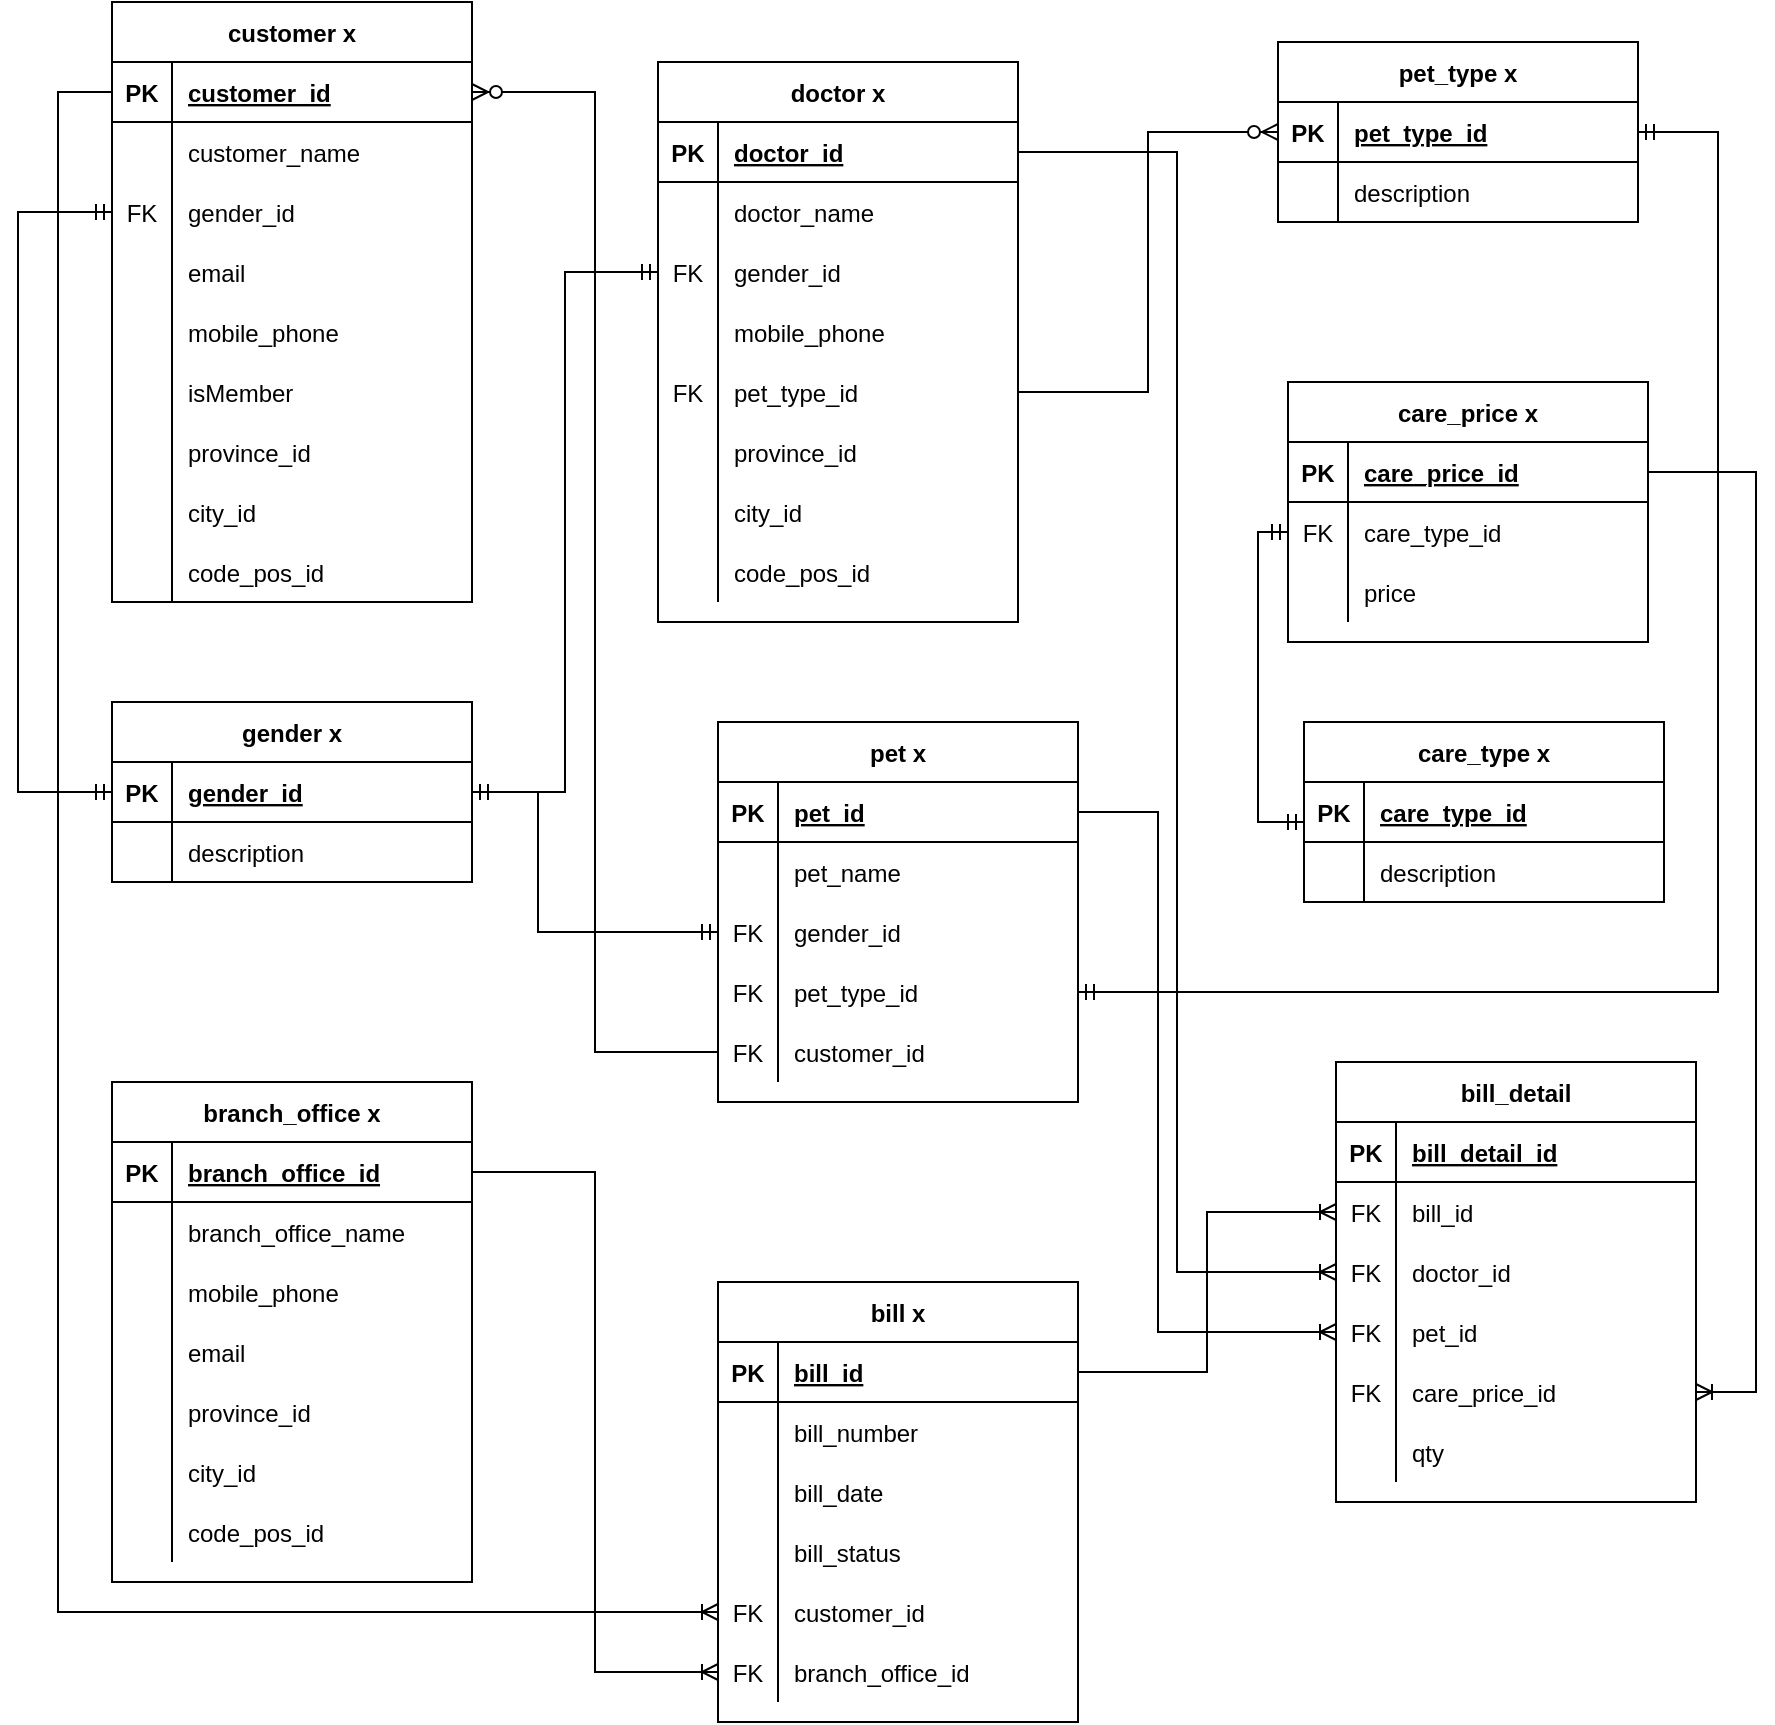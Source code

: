 <mxfile version="20.3.0" type="device"><diagram id="OQW_e8LLGBEN1rVmazkn" name="Page-1"><mxGraphModel dx="1240" dy="807" grid="1" gridSize="10" guides="1" tooltips="1" connect="1" arrows="1" fold="1" page="1" pageScale="1" pageWidth="850" pageHeight="1100" math="0" shadow="0"><root><mxCell id="0"/><mxCell id="1" parent="0"/><mxCell id="3LiFeV-RpapRuxWK8xJ0-1" value="customer x" style="shape=table;startSize=30;container=1;collapsible=1;childLayout=tableLayout;fixedRows=1;rowLines=0;fontStyle=1;align=center;resizeLast=1;" parent="1" vertex="1"><mxGeometry x="807" y="20" width="180" height="300" as="geometry"/></mxCell><mxCell id="3LiFeV-RpapRuxWK8xJ0-2" value="" style="shape=tableRow;horizontal=0;startSize=0;swimlaneHead=0;swimlaneBody=0;fillColor=none;collapsible=0;dropTarget=0;points=[[0,0.5],[1,0.5]];portConstraint=eastwest;top=0;left=0;right=0;bottom=1;" parent="3LiFeV-RpapRuxWK8xJ0-1" vertex="1"><mxGeometry y="30" width="180" height="30" as="geometry"/></mxCell><mxCell id="3LiFeV-RpapRuxWK8xJ0-3" value="PK" style="shape=partialRectangle;connectable=0;fillColor=none;top=0;left=0;bottom=0;right=0;fontStyle=1;overflow=hidden;" parent="3LiFeV-RpapRuxWK8xJ0-2" vertex="1"><mxGeometry width="30" height="30" as="geometry"><mxRectangle width="30" height="30" as="alternateBounds"/></mxGeometry></mxCell><mxCell id="3LiFeV-RpapRuxWK8xJ0-4" value="customer_id" style="shape=partialRectangle;connectable=0;fillColor=none;top=0;left=0;bottom=0;right=0;align=left;spacingLeft=6;fontStyle=5;overflow=hidden;" parent="3LiFeV-RpapRuxWK8xJ0-2" vertex="1"><mxGeometry x="30" width="150" height="30" as="geometry"><mxRectangle width="150" height="30" as="alternateBounds"/></mxGeometry></mxCell><mxCell id="3LiFeV-RpapRuxWK8xJ0-5" value="" style="shape=tableRow;horizontal=0;startSize=0;swimlaneHead=0;swimlaneBody=0;fillColor=none;collapsible=0;dropTarget=0;points=[[0,0.5],[1,0.5]];portConstraint=eastwest;top=0;left=0;right=0;bottom=0;" parent="3LiFeV-RpapRuxWK8xJ0-1" vertex="1"><mxGeometry y="60" width="180" height="30" as="geometry"/></mxCell><mxCell id="3LiFeV-RpapRuxWK8xJ0-6" value="" style="shape=partialRectangle;connectable=0;fillColor=none;top=0;left=0;bottom=0;right=0;editable=1;overflow=hidden;" parent="3LiFeV-RpapRuxWK8xJ0-5" vertex="1"><mxGeometry width="30" height="30" as="geometry"><mxRectangle width="30" height="30" as="alternateBounds"/></mxGeometry></mxCell><mxCell id="3LiFeV-RpapRuxWK8xJ0-7" value="customer_name" style="shape=partialRectangle;connectable=0;fillColor=none;top=0;left=0;bottom=0;right=0;align=left;spacingLeft=6;overflow=hidden;" parent="3LiFeV-RpapRuxWK8xJ0-5" vertex="1"><mxGeometry x="30" width="150" height="30" as="geometry"><mxRectangle width="150" height="30" as="alternateBounds"/></mxGeometry></mxCell><mxCell id="3LiFeV-RpapRuxWK8xJ0-8" value="" style="shape=tableRow;horizontal=0;startSize=0;swimlaneHead=0;swimlaneBody=0;fillColor=none;collapsible=0;dropTarget=0;points=[[0,0.5],[1,0.5]];portConstraint=eastwest;top=0;left=0;right=0;bottom=0;" parent="3LiFeV-RpapRuxWK8xJ0-1" vertex="1"><mxGeometry y="90" width="180" height="30" as="geometry"/></mxCell><mxCell id="3LiFeV-RpapRuxWK8xJ0-9" value="FK" style="shape=partialRectangle;connectable=0;fillColor=none;top=0;left=0;bottom=0;right=0;editable=1;overflow=hidden;" parent="3LiFeV-RpapRuxWK8xJ0-8" vertex="1"><mxGeometry width="30" height="30" as="geometry"><mxRectangle width="30" height="30" as="alternateBounds"/></mxGeometry></mxCell><mxCell id="3LiFeV-RpapRuxWK8xJ0-10" value="gender_id" style="shape=partialRectangle;connectable=0;fillColor=none;top=0;left=0;bottom=0;right=0;align=left;spacingLeft=6;overflow=hidden;" parent="3LiFeV-RpapRuxWK8xJ0-8" vertex="1"><mxGeometry x="30" width="150" height="30" as="geometry"><mxRectangle width="150" height="30" as="alternateBounds"/></mxGeometry></mxCell><mxCell id="3LiFeV-RpapRuxWK8xJ0-11" value="" style="shape=tableRow;horizontal=0;startSize=0;swimlaneHead=0;swimlaneBody=0;fillColor=none;collapsible=0;dropTarget=0;points=[[0,0.5],[1,0.5]];portConstraint=eastwest;top=0;left=0;right=0;bottom=0;" parent="3LiFeV-RpapRuxWK8xJ0-1" vertex="1"><mxGeometry y="120" width="180" height="30" as="geometry"/></mxCell><mxCell id="3LiFeV-RpapRuxWK8xJ0-12" value="" style="shape=partialRectangle;connectable=0;fillColor=none;top=0;left=0;bottom=0;right=0;editable=1;overflow=hidden;" parent="3LiFeV-RpapRuxWK8xJ0-11" vertex="1"><mxGeometry width="30" height="30" as="geometry"><mxRectangle width="30" height="30" as="alternateBounds"/></mxGeometry></mxCell><mxCell id="3LiFeV-RpapRuxWK8xJ0-13" value="email" style="shape=partialRectangle;connectable=0;fillColor=none;top=0;left=0;bottom=0;right=0;align=left;spacingLeft=6;overflow=hidden;" parent="3LiFeV-RpapRuxWK8xJ0-11" vertex="1"><mxGeometry x="30" width="150" height="30" as="geometry"><mxRectangle width="150" height="30" as="alternateBounds"/></mxGeometry></mxCell><mxCell id="3LiFeV-RpapRuxWK8xJ0-16" value="" style="shape=tableRow;horizontal=0;startSize=0;swimlaneHead=0;swimlaneBody=0;fillColor=none;collapsible=0;dropTarget=0;points=[[0,0.5],[1,0.5]];portConstraint=eastwest;top=0;left=0;right=0;bottom=0;" parent="3LiFeV-RpapRuxWK8xJ0-1" vertex="1"><mxGeometry y="150" width="180" height="30" as="geometry"/></mxCell><mxCell id="3LiFeV-RpapRuxWK8xJ0-17" value="" style="shape=partialRectangle;connectable=0;fillColor=none;top=0;left=0;bottom=0;right=0;editable=1;overflow=hidden;" parent="3LiFeV-RpapRuxWK8xJ0-16" vertex="1"><mxGeometry width="30" height="30" as="geometry"><mxRectangle width="30" height="30" as="alternateBounds"/></mxGeometry></mxCell><mxCell id="3LiFeV-RpapRuxWK8xJ0-18" value="mobile_phone" style="shape=partialRectangle;connectable=0;fillColor=none;top=0;left=0;bottom=0;right=0;align=left;spacingLeft=6;overflow=hidden;" parent="3LiFeV-RpapRuxWK8xJ0-16" vertex="1"><mxGeometry x="30" width="150" height="30" as="geometry"><mxRectangle width="150" height="30" as="alternateBounds"/></mxGeometry></mxCell><mxCell id="3LiFeV-RpapRuxWK8xJ0-19" value="" style="shape=tableRow;horizontal=0;startSize=0;swimlaneHead=0;swimlaneBody=0;fillColor=none;collapsible=0;dropTarget=0;points=[[0,0.5],[1,0.5]];portConstraint=eastwest;top=0;left=0;right=0;bottom=0;" parent="3LiFeV-RpapRuxWK8xJ0-1" vertex="1"><mxGeometry y="180" width="180" height="30" as="geometry"/></mxCell><mxCell id="3LiFeV-RpapRuxWK8xJ0-20" value="" style="shape=partialRectangle;connectable=0;fillColor=none;top=0;left=0;bottom=0;right=0;editable=1;overflow=hidden;" parent="3LiFeV-RpapRuxWK8xJ0-19" vertex="1"><mxGeometry width="30" height="30" as="geometry"><mxRectangle width="30" height="30" as="alternateBounds"/></mxGeometry></mxCell><mxCell id="3LiFeV-RpapRuxWK8xJ0-21" value="isMember" style="shape=partialRectangle;connectable=0;fillColor=none;top=0;left=0;bottom=0;right=0;align=left;spacingLeft=6;overflow=hidden;" parent="3LiFeV-RpapRuxWK8xJ0-19" vertex="1"><mxGeometry x="30" width="150" height="30" as="geometry"><mxRectangle width="150" height="30" as="alternateBounds"/></mxGeometry></mxCell><mxCell id="3LiFeV-RpapRuxWK8xJ0-22" value="" style="shape=tableRow;horizontal=0;startSize=0;swimlaneHead=0;swimlaneBody=0;fillColor=none;collapsible=0;dropTarget=0;points=[[0,0.5],[1,0.5]];portConstraint=eastwest;top=0;left=0;right=0;bottom=0;" parent="3LiFeV-RpapRuxWK8xJ0-1" vertex="1"><mxGeometry y="210" width="180" height="30" as="geometry"/></mxCell><mxCell id="3LiFeV-RpapRuxWK8xJ0-23" value="" style="shape=partialRectangle;connectable=0;fillColor=none;top=0;left=0;bottom=0;right=0;editable=1;overflow=hidden;" parent="3LiFeV-RpapRuxWK8xJ0-22" vertex="1"><mxGeometry width="30" height="30" as="geometry"><mxRectangle width="30" height="30" as="alternateBounds"/></mxGeometry></mxCell><mxCell id="3LiFeV-RpapRuxWK8xJ0-24" value="province_id" style="shape=partialRectangle;connectable=0;fillColor=none;top=0;left=0;bottom=0;right=0;align=left;spacingLeft=6;overflow=hidden;" parent="3LiFeV-RpapRuxWK8xJ0-22" vertex="1"><mxGeometry x="30" width="150" height="30" as="geometry"><mxRectangle width="150" height="30" as="alternateBounds"/></mxGeometry></mxCell><mxCell id="3LiFeV-RpapRuxWK8xJ0-25" value="" style="shape=tableRow;horizontal=0;startSize=0;swimlaneHead=0;swimlaneBody=0;fillColor=none;collapsible=0;dropTarget=0;points=[[0,0.5],[1,0.5]];portConstraint=eastwest;top=0;left=0;right=0;bottom=0;" parent="3LiFeV-RpapRuxWK8xJ0-1" vertex="1"><mxGeometry y="240" width="180" height="30" as="geometry"/></mxCell><mxCell id="3LiFeV-RpapRuxWK8xJ0-26" value="" style="shape=partialRectangle;connectable=0;fillColor=none;top=0;left=0;bottom=0;right=0;editable=1;overflow=hidden;" parent="3LiFeV-RpapRuxWK8xJ0-25" vertex="1"><mxGeometry width="30" height="30" as="geometry"><mxRectangle width="30" height="30" as="alternateBounds"/></mxGeometry></mxCell><mxCell id="3LiFeV-RpapRuxWK8xJ0-27" value="city_id" style="shape=partialRectangle;connectable=0;fillColor=none;top=0;left=0;bottom=0;right=0;align=left;spacingLeft=6;overflow=hidden;" parent="3LiFeV-RpapRuxWK8xJ0-25" vertex="1"><mxGeometry x="30" width="150" height="30" as="geometry"><mxRectangle width="150" height="30" as="alternateBounds"/></mxGeometry></mxCell><mxCell id="3LiFeV-RpapRuxWK8xJ0-28" value="" style="shape=tableRow;horizontal=0;startSize=0;swimlaneHead=0;swimlaneBody=0;fillColor=none;collapsible=0;dropTarget=0;points=[[0,0.5],[1,0.5]];portConstraint=eastwest;top=0;left=0;right=0;bottom=0;" parent="3LiFeV-RpapRuxWK8xJ0-1" vertex="1"><mxGeometry y="270" width="180" height="30" as="geometry"/></mxCell><mxCell id="3LiFeV-RpapRuxWK8xJ0-29" value="" style="shape=partialRectangle;connectable=0;fillColor=none;top=0;left=0;bottom=0;right=0;editable=1;overflow=hidden;" parent="3LiFeV-RpapRuxWK8xJ0-28" vertex="1"><mxGeometry width="30" height="30" as="geometry"><mxRectangle width="30" height="30" as="alternateBounds"/></mxGeometry></mxCell><mxCell id="3LiFeV-RpapRuxWK8xJ0-30" value="code_pos_id" style="shape=partialRectangle;connectable=0;fillColor=none;top=0;left=0;bottom=0;right=0;align=left;spacingLeft=6;overflow=hidden;" parent="3LiFeV-RpapRuxWK8xJ0-28" vertex="1"><mxGeometry x="30" width="150" height="30" as="geometry"><mxRectangle width="150" height="30" as="alternateBounds"/></mxGeometry></mxCell><mxCell id="3LiFeV-RpapRuxWK8xJ0-31" value="doctor x" style="shape=table;startSize=30;container=1;collapsible=1;childLayout=tableLayout;fixedRows=1;rowLines=0;fontStyle=1;align=center;resizeLast=1;" parent="1" vertex="1"><mxGeometry x="1080" y="50" width="180" height="280" as="geometry"/></mxCell><mxCell id="3LiFeV-RpapRuxWK8xJ0-32" value="" style="shape=tableRow;horizontal=0;startSize=0;swimlaneHead=0;swimlaneBody=0;fillColor=none;collapsible=0;dropTarget=0;points=[[0,0.5],[1,0.5]];portConstraint=eastwest;top=0;left=0;right=0;bottom=1;" parent="3LiFeV-RpapRuxWK8xJ0-31" vertex="1"><mxGeometry y="30" width="180" height="30" as="geometry"/></mxCell><mxCell id="3LiFeV-RpapRuxWK8xJ0-33" value="PK" style="shape=partialRectangle;connectable=0;fillColor=none;top=0;left=0;bottom=0;right=0;fontStyle=1;overflow=hidden;" parent="3LiFeV-RpapRuxWK8xJ0-32" vertex="1"><mxGeometry width="30" height="30" as="geometry"><mxRectangle width="30" height="30" as="alternateBounds"/></mxGeometry></mxCell><mxCell id="3LiFeV-RpapRuxWK8xJ0-34" value="doctor_id" style="shape=partialRectangle;connectable=0;fillColor=none;top=0;left=0;bottom=0;right=0;align=left;spacingLeft=6;fontStyle=5;overflow=hidden;" parent="3LiFeV-RpapRuxWK8xJ0-32" vertex="1"><mxGeometry x="30" width="150" height="30" as="geometry"><mxRectangle width="150" height="30" as="alternateBounds"/></mxGeometry></mxCell><mxCell id="3LiFeV-RpapRuxWK8xJ0-35" value="" style="shape=tableRow;horizontal=0;startSize=0;swimlaneHead=0;swimlaneBody=0;fillColor=none;collapsible=0;dropTarget=0;points=[[0,0.5],[1,0.5]];portConstraint=eastwest;top=0;left=0;right=0;bottom=0;" parent="3LiFeV-RpapRuxWK8xJ0-31" vertex="1"><mxGeometry y="60" width="180" height="30" as="geometry"/></mxCell><mxCell id="3LiFeV-RpapRuxWK8xJ0-36" value="" style="shape=partialRectangle;connectable=0;fillColor=none;top=0;left=0;bottom=0;right=0;editable=1;overflow=hidden;" parent="3LiFeV-RpapRuxWK8xJ0-35" vertex="1"><mxGeometry width="30" height="30" as="geometry"><mxRectangle width="30" height="30" as="alternateBounds"/></mxGeometry></mxCell><mxCell id="3LiFeV-RpapRuxWK8xJ0-37" value="doctor_name" style="shape=partialRectangle;connectable=0;fillColor=none;top=0;left=0;bottom=0;right=0;align=left;spacingLeft=6;overflow=hidden;" parent="3LiFeV-RpapRuxWK8xJ0-35" vertex="1"><mxGeometry x="30" width="150" height="30" as="geometry"><mxRectangle width="150" height="30" as="alternateBounds"/></mxGeometry></mxCell><mxCell id="3LiFeV-RpapRuxWK8xJ0-38" value="" style="shape=tableRow;horizontal=0;startSize=0;swimlaneHead=0;swimlaneBody=0;fillColor=none;collapsible=0;dropTarget=0;points=[[0,0.5],[1,0.5]];portConstraint=eastwest;top=0;left=0;right=0;bottom=0;" parent="3LiFeV-RpapRuxWK8xJ0-31" vertex="1"><mxGeometry y="90" width="180" height="30" as="geometry"/></mxCell><mxCell id="3LiFeV-RpapRuxWK8xJ0-39" value="FK" style="shape=partialRectangle;connectable=0;fillColor=none;top=0;left=0;bottom=0;right=0;editable=1;overflow=hidden;" parent="3LiFeV-RpapRuxWK8xJ0-38" vertex="1"><mxGeometry width="30" height="30" as="geometry"><mxRectangle width="30" height="30" as="alternateBounds"/></mxGeometry></mxCell><mxCell id="3LiFeV-RpapRuxWK8xJ0-40" value="gender_id" style="shape=partialRectangle;connectable=0;fillColor=none;top=0;left=0;bottom=0;right=0;align=left;spacingLeft=6;overflow=hidden;" parent="3LiFeV-RpapRuxWK8xJ0-38" vertex="1"><mxGeometry x="30" width="150" height="30" as="geometry"><mxRectangle width="150" height="30" as="alternateBounds"/></mxGeometry></mxCell><mxCell id="3LiFeV-RpapRuxWK8xJ0-41" value="" style="shape=tableRow;horizontal=0;startSize=0;swimlaneHead=0;swimlaneBody=0;fillColor=none;collapsible=0;dropTarget=0;points=[[0,0.5],[1,0.5]];portConstraint=eastwest;top=0;left=0;right=0;bottom=0;" parent="3LiFeV-RpapRuxWK8xJ0-31" vertex="1"><mxGeometry y="120" width="180" height="30" as="geometry"/></mxCell><mxCell id="3LiFeV-RpapRuxWK8xJ0-42" value="" style="shape=partialRectangle;connectable=0;fillColor=none;top=0;left=0;bottom=0;right=0;editable=1;overflow=hidden;" parent="3LiFeV-RpapRuxWK8xJ0-41" vertex="1"><mxGeometry width="30" height="30" as="geometry"><mxRectangle width="30" height="30" as="alternateBounds"/></mxGeometry></mxCell><mxCell id="3LiFeV-RpapRuxWK8xJ0-43" value="mobile_phone" style="shape=partialRectangle;connectable=0;fillColor=none;top=0;left=0;bottom=0;right=0;align=left;spacingLeft=6;overflow=hidden;" parent="3LiFeV-RpapRuxWK8xJ0-41" vertex="1"><mxGeometry x="30" width="150" height="30" as="geometry"><mxRectangle width="150" height="30" as="alternateBounds"/></mxGeometry></mxCell><mxCell id="3LiFeV-RpapRuxWK8xJ0-44" value="" style="shape=tableRow;horizontal=0;startSize=0;swimlaneHead=0;swimlaneBody=0;fillColor=none;collapsible=0;dropTarget=0;points=[[0,0.5],[1,0.5]];portConstraint=eastwest;top=0;left=0;right=0;bottom=0;" parent="3LiFeV-RpapRuxWK8xJ0-31" vertex="1"><mxGeometry y="150" width="180" height="30" as="geometry"/></mxCell><mxCell id="3LiFeV-RpapRuxWK8xJ0-45" value="FK" style="shape=partialRectangle;connectable=0;fillColor=none;top=0;left=0;bottom=0;right=0;editable=1;overflow=hidden;" parent="3LiFeV-RpapRuxWK8xJ0-44" vertex="1"><mxGeometry width="30" height="30" as="geometry"><mxRectangle width="30" height="30" as="alternateBounds"/></mxGeometry></mxCell><mxCell id="3LiFeV-RpapRuxWK8xJ0-46" value="pet_type_id" style="shape=partialRectangle;connectable=0;fillColor=none;top=0;left=0;bottom=0;right=0;align=left;spacingLeft=6;overflow=hidden;" parent="3LiFeV-RpapRuxWK8xJ0-44" vertex="1"><mxGeometry x="30" width="150" height="30" as="geometry"><mxRectangle width="150" height="30" as="alternateBounds"/></mxGeometry></mxCell><mxCell id="3LiFeV-RpapRuxWK8xJ0-47" value="" style="shape=tableRow;horizontal=0;startSize=0;swimlaneHead=0;swimlaneBody=0;fillColor=none;collapsible=0;dropTarget=0;points=[[0,0.5],[1,0.5]];portConstraint=eastwest;top=0;left=0;right=0;bottom=0;" parent="3LiFeV-RpapRuxWK8xJ0-31" vertex="1"><mxGeometry y="180" width="180" height="30" as="geometry"/></mxCell><mxCell id="3LiFeV-RpapRuxWK8xJ0-48" value="" style="shape=partialRectangle;connectable=0;fillColor=none;top=0;left=0;bottom=0;right=0;editable=1;overflow=hidden;" parent="3LiFeV-RpapRuxWK8xJ0-47" vertex="1"><mxGeometry width="30" height="30" as="geometry"><mxRectangle width="30" height="30" as="alternateBounds"/></mxGeometry></mxCell><mxCell id="3LiFeV-RpapRuxWK8xJ0-49" value="province_id" style="shape=partialRectangle;connectable=0;fillColor=none;top=0;left=0;bottom=0;right=0;align=left;spacingLeft=6;overflow=hidden;" parent="3LiFeV-RpapRuxWK8xJ0-47" vertex="1"><mxGeometry x="30" width="150" height="30" as="geometry"><mxRectangle width="150" height="30" as="alternateBounds"/></mxGeometry></mxCell><mxCell id="3LiFeV-RpapRuxWK8xJ0-50" value="" style="shape=tableRow;horizontal=0;startSize=0;swimlaneHead=0;swimlaneBody=0;fillColor=none;collapsible=0;dropTarget=0;points=[[0,0.5],[1,0.5]];portConstraint=eastwest;top=0;left=0;right=0;bottom=0;" parent="3LiFeV-RpapRuxWK8xJ0-31" vertex="1"><mxGeometry y="210" width="180" height="30" as="geometry"/></mxCell><mxCell id="3LiFeV-RpapRuxWK8xJ0-51" value="" style="shape=partialRectangle;connectable=0;fillColor=none;top=0;left=0;bottom=0;right=0;editable=1;overflow=hidden;" parent="3LiFeV-RpapRuxWK8xJ0-50" vertex="1"><mxGeometry width="30" height="30" as="geometry"><mxRectangle width="30" height="30" as="alternateBounds"/></mxGeometry></mxCell><mxCell id="3LiFeV-RpapRuxWK8xJ0-52" value="city_id" style="shape=partialRectangle;connectable=0;fillColor=none;top=0;left=0;bottom=0;right=0;align=left;spacingLeft=6;overflow=hidden;" parent="3LiFeV-RpapRuxWK8xJ0-50" vertex="1"><mxGeometry x="30" width="150" height="30" as="geometry"><mxRectangle width="150" height="30" as="alternateBounds"/></mxGeometry></mxCell><mxCell id="3LiFeV-RpapRuxWK8xJ0-53" value="" style="shape=tableRow;horizontal=0;startSize=0;swimlaneHead=0;swimlaneBody=0;fillColor=none;collapsible=0;dropTarget=0;points=[[0,0.5],[1,0.5]];portConstraint=eastwest;top=0;left=0;right=0;bottom=0;" parent="3LiFeV-RpapRuxWK8xJ0-31" vertex="1"><mxGeometry y="240" width="180" height="30" as="geometry"/></mxCell><mxCell id="3LiFeV-RpapRuxWK8xJ0-54" value="" style="shape=partialRectangle;connectable=0;fillColor=none;top=0;left=0;bottom=0;right=0;editable=1;overflow=hidden;" parent="3LiFeV-RpapRuxWK8xJ0-53" vertex="1"><mxGeometry width="30" height="30" as="geometry"><mxRectangle width="30" height="30" as="alternateBounds"/></mxGeometry></mxCell><mxCell id="3LiFeV-RpapRuxWK8xJ0-55" value="code_pos_id" style="shape=partialRectangle;connectable=0;fillColor=none;top=0;left=0;bottom=0;right=0;align=left;spacingLeft=6;overflow=hidden;" parent="3LiFeV-RpapRuxWK8xJ0-53" vertex="1"><mxGeometry x="30" width="150" height="30" as="geometry"><mxRectangle width="150" height="30" as="alternateBounds"/></mxGeometry></mxCell><mxCell id="3LiFeV-RpapRuxWK8xJ0-56" value="pet_type x" style="shape=table;startSize=30;container=1;collapsible=1;childLayout=tableLayout;fixedRows=1;rowLines=0;fontStyle=1;align=center;resizeLast=1;" parent="1" vertex="1"><mxGeometry x="1390" y="40" width="180" height="90" as="geometry"/></mxCell><mxCell id="3LiFeV-RpapRuxWK8xJ0-57" value="" style="shape=tableRow;horizontal=0;startSize=0;swimlaneHead=0;swimlaneBody=0;fillColor=none;collapsible=0;dropTarget=0;points=[[0,0.5],[1,0.5]];portConstraint=eastwest;top=0;left=0;right=0;bottom=1;" parent="3LiFeV-RpapRuxWK8xJ0-56" vertex="1"><mxGeometry y="30" width="180" height="30" as="geometry"/></mxCell><mxCell id="3LiFeV-RpapRuxWK8xJ0-58" value="PK" style="shape=partialRectangle;connectable=0;fillColor=none;top=0;left=0;bottom=0;right=0;fontStyle=1;overflow=hidden;" parent="3LiFeV-RpapRuxWK8xJ0-57" vertex="1"><mxGeometry width="30" height="30" as="geometry"><mxRectangle width="30" height="30" as="alternateBounds"/></mxGeometry></mxCell><mxCell id="3LiFeV-RpapRuxWK8xJ0-59" value="pet_type_id" style="shape=partialRectangle;connectable=0;fillColor=none;top=0;left=0;bottom=0;right=0;align=left;spacingLeft=6;fontStyle=5;overflow=hidden;" parent="3LiFeV-RpapRuxWK8xJ0-57" vertex="1"><mxGeometry x="30" width="150" height="30" as="geometry"><mxRectangle width="150" height="30" as="alternateBounds"/></mxGeometry></mxCell><mxCell id="3LiFeV-RpapRuxWK8xJ0-60" value="" style="shape=tableRow;horizontal=0;startSize=0;swimlaneHead=0;swimlaneBody=0;fillColor=none;collapsible=0;dropTarget=0;points=[[0,0.5],[1,0.5]];portConstraint=eastwest;top=0;left=0;right=0;bottom=0;" parent="3LiFeV-RpapRuxWK8xJ0-56" vertex="1"><mxGeometry y="60" width="180" height="30" as="geometry"/></mxCell><mxCell id="3LiFeV-RpapRuxWK8xJ0-61" value="" style="shape=partialRectangle;connectable=0;fillColor=none;top=0;left=0;bottom=0;right=0;editable=1;overflow=hidden;" parent="3LiFeV-RpapRuxWK8xJ0-60" vertex="1"><mxGeometry width="30" height="30" as="geometry"><mxRectangle width="30" height="30" as="alternateBounds"/></mxGeometry></mxCell><mxCell id="3LiFeV-RpapRuxWK8xJ0-62" value="description" style="shape=partialRectangle;connectable=0;fillColor=none;top=0;left=0;bottom=0;right=0;align=left;spacingLeft=6;overflow=hidden;" parent="3LiFeV-RpapRuxWK8xJ0-60" vertex="1"><mxGeometry x="30" width="150" height="30" as="geometry"><mxRectangle width="150" height="30" as="alternateBounds"/></mxGeometry></mxCell><mxCell id="3LiFeV-RpapRuxWK8xJ0-69" value="care_price x" style="shape=table;startSize=30;container=1;collapsible=1;childLayout=tableLayout;fixedRows=1;rowLines=0;fontStyle=1;align=center;resizeLast=1;" parent="1" vertex="1"><mxGeometry x="1395" y="210" width="180" height="130" as="geometry"/></mxCell><mxCell id="3LiFeV-RpapRuxWK8xJ0-70" value="" style="shape=tableRow;horizontal=0;startSize=0;swimlaneHead=0;swimlaneBody=0;fillColor=none;collapsible=0;dropTarget=0;points=[[0,0.5],[1,0.5]];portConstraint=eastwest;top=0;left=0;right=0;bottom=1;" parent="3LiFeV-RpapRuxWK8xJ0-69" vertex="1"><mxGeometry y="30" width="180" height="30" as="geometry"/></mxCell><mxCell id="3LiFeV-RpapRuxWK8xJ0-71" value="PK" style="shape=partialRectangle;connectable=0;fillColor=none;top=0;left=0;bottom=0;right=0;fontStyle=1;overflow=hidden;" parent="3LiFeV-RpapRuxWK8xJ0-70" vertex="1"><mxGeometry width="30" height="30" as="geometry"><mxRectangle width="30" height="30" as="alternateBounds"/></mxGeometry></mxCell><mxCell id="3LiFeV-RpapRuxWK8xJ0-72" value="care_price_id" style="shape=partialRectangle;connectable=0;fillColor=none;top=0;left=0;bottom=0;right=0;align=left;spacingLeft=6;fontStyle=5;overflow=hidden;" parent="3LiFeV-RpapRuxWK8xJ0-70" vertex="1"><mxGeometry x="30" width="150" height="30" as="geometry"><mxRectangle width="150" height="30" as="alternateBounds"/></mxGeometry></mxCell><mxCell id="3LiFeV-RpapRuxWK8xJ0-73" value="" style="shape=tableRow;horizontal=0;startSize=0;swimlaneHead=0;swimlaneBody=0;fillColor=none;collapsible=0;dropTarget=0;points=[[0,0.5],[1,0.5]];portConstraint=eastwest;top=0;left=0;right=0;bottom=0;" parent="3LiFeV-RpapRuxWK8xJ0-69" vertex="1"><mxGeometry y="60" width="180" height="30" as="geometry"/></mxCell><mxCell id="3LiFeV-RpapRuxWK8xJ0-74" value="FK" style="shape=partialRectangle;connectable=0;fillColor=none;top=0;left=0;bottom=0;right=0;editable=1;overflow=hidden;" parent="3LiFeV-RpapRuxWK8xJ0-73" vertex="1"><mxGeometry width="30" height="30" as="geometry"><mxRectangle width="30" height="30" as="alternateBounds"/></mxGeometry></mxCell><mxCell id="3LiFeV-RpapRuxWK8xJ0-75" value="care_type_id" style="shape=partialRectangle;connectable=0;fillColor=none;top=0;left=0;bottom=0;right=0;align=left;spacingLeft=6;overflow=hidden;" parent="3LiFeV-RpapRuxWK8xJ0-73" vertex="1"><mxGeometry x="30" width="150" height="30" as="geometry"><mxRectangle width="150" height="30" as="alternateBounds"/></mxGeometry></mxCell><mxCell id="3LiFeV-RpapRuxWK8xJ0-76" value="" style="shape=tableRow;horizontal=0;startSize=0;swimlaneHead=0;swimlaneBody=0;fillColor=none;collapsible=0;dropTarget=0;points=[[0,0.5],[1,0.5]];portConstraint=eastwest;top=0;left=0;right=0;bottom=0;" parent="3LiFeV-RpapRuxWK8xJ0-69" vertex="1"><mxGeometry y="90" width="180" height="30" as="geometry"/></mxCell><mxCell id="3LiFeV-RpapRuxWK8xJ0-77" value="" style="shape=partialRectangle;connectable=0;fillColor=none;top=0;left=0;bottom=0;right=0;editable=1;overflow=hidden;" parent="3LiFeV-RpapRuxWK8xJ0-76" vertex="1"><mxGeometry width="30" height="30" as="geometry"><mxRectangle width="30" height="30" as="alternateBounds"/></mxGeometry></mxCell><mxCell id="3LiFeV-RpapRuxWK8xJ0-78" value="price" style="shape=partialRectangle;connectable=0;fillColor=none;top=0;left=0;bottom=0;right=0;align=left;spacingLeft=6;overflow=hidden;" parent="3LiFeV-RpapRuxWK8xJ0-76" vertex="1"><mxGeometry x="30" width="150" height="30" as="geometry"><mxRectangle width="150" height="30" as="alternateBounds"/></mxGeometry></mxCell><mxCell id="3LiFeV-RpapRuxWK8xJ0-82" value="care_type x" style="shape=table;startSize=30;container=1;collapsible=1;childLayout=tableLayout;fixedRows=1;rowLines=0;fontStyle=1;align=center;resizeLast=1;" parent="1" vertex="1"><mxGeometry x="1403" y="380" width="180" height="90" as="geometry"/></mxCell><mxCell id="3LiFeV-RpapRuxWK8xJ0-83" value="" style="shape=tableRow;horizontal=0;startSize=0;swimlaneHead=0;swimlaneBody=0;fillColor=none;collapsible=0;dropTarget=0;points=[[0,0.5],[1,0.5]];portConstraint=eastwest;top=0;left=0;right=0;bottom=1;" parent="3LiFeV-RpapRuxWK8xJ0-82" vertex="1"><mxGeometry y="30" width="180" height="30" as="geometry"/></mxCell><mxCell id="3LiFeV-RpapRuxWK8xJ0-84" value="PK" style="shape=partialRectangle;connectable=0;fillColor=none;top=0;left=0;bottom=0;right=0;fontStyle=1;overflow=hidden;" parent="3LiFeV-RpapRuxWK8xJ0-83" vertex="1"><mxGeometry width="30" height="30" as="geometry"><mxRectangle width="30" height="30" as="alternateBounds"/></mxGeometry></mxCell><mxCell id="3LiFeV-RpapRuxWK8xJ0-85" value="care_type_id" style="shape=partialRectangle;connectable=0;fillColor=none;top=0;left=0;bottom=0;right=0;align=left;spacingLeft=6;fontStyle=5;overflow=hidden;" parent="3LiFeV-RpapRuxWK8xJ0-83" vertex="1"><mxGeometry x="30" width="150" height="30" as="geometry"><mxRectangle width="150" height="30" as="alternateBounds"/></mxGeometry></mxCell><mxCell id="3LiFeV-RpapRuxWK8xJ0-86" value="" style="shape=tableRow;horizontal=0;startSize=0;swimlaneHead=0;swimlaneBody=0;fillColor=none;collapsible=0;dropTarget=0;points=[[0,0.5],[1,0.5]];portConstraint=eastwest;top=0;left=0;right=0;bottom=0;" parent="3LiFeV-RpapRuxWK8xJ0-82" vertex="1"><mxGeometry y="60" width="180" height="30" as="geometry"/></mxCell><mxCell id="3LiFeV-RpapRuxWK8xJ0-87" value="" style="shape=partialRectangle;connectable=0;fillColor=none;top=0;left=0;bottom=0;right=0;editable=1;overflow=hidden;" parent="3LiFeV-RpapRuxWK8xJ0-86" vertex="1"><mxGeometry width="30" height="30" as="geometry"><mxRectangle width="30" height="30" as="alternateBounds"/></mxGeometry></mxCell><mxCell id="3LiFeV-RpapRuxWK8xJ0-88" value="description" style="shape=partialRectangle;connectable=0;fillColor=none;top=0;left=0;bottom=0;right=0;align=left;spacingLeft=6;overflow=hidden;" parent="3LiFeV-RpapRuxWK8xJ0-86" vertex="1"><mxGeometry x="30" width="150" height="30" as="geometry"><mxRectangle width="150" height="30" as="alternateBounds"/></mxGeometry></mxCell><mxCell id="3LiFeV-RpapRuxWK8xJ0-89" value="bill_detail" style="shape=table;startSize=30;container=1;collapsible=1;childLayout=tableLayout;fixedRows=1;rowLines=0;fontStyle=1;align=center;resizeLast=1;" parent="1" vertex="1"><mxGeometry x="1419" y="550" width="180" height="220" as="geometry"/></mxCell><mxCell id="3LiFeV-RpapRuxWK8xJ0-90" value="" style="shape=tableRow;horizontal=0;startSize=0;swimlaneHead=0;swimlaneBody=0;fillColor=none;collapsible=0;dropTarget=0;points=[[0,0.5],[1,0.5]];portConstraint=eastwest;top=0;left=0;right=0;bottom=1;" parent="3LiFeV-RpapRuxWK8xJ0-89" vertex="1"><mxGeometry y="30" width="180" height="30" as="geometry"/></mxCell><mxCell id="3LiFeV-RpapRuxWK8xJ0-91" value="PK" style="shape=partialRectangle;connectable=0;fillColor=none;top=0;left=0;bottom=0;right=0;fontStyle=1;overflow=hidden;" parent="3LiFeV-RpapRuxWK8xJ0-90" vertex="1"><mxGeometry width="30" height="30" as="geometry"><mxRectangle width="30" height="30" as="alternateBounds"/></mxGeometry></mxCell><mxCell id="3LiFeV-RpapRuxWK8xJ0-92" value="bill_detail_id" style="shape=partialRectangle;connectable=0;fillColor=none;top=0;left=0;bottom=0;right=0;align=left;spacingLeft=6;fontStyle=5;overflow=hidden;" parent="3LiFeV-RpapRuxWK8xJ0-90" vertex="1"><mxGeometry x="30" width="150" height="30" as="geometry"><mxRectangle width="150" height="30" as="alternateBounds"/></mxGeometry></mxCell><mxCell id="3LiFeV-RpapRuxWK8xJ0-93" value="" style="shape=tableRow;horizontal=0;startSize=0;swimlaneHead=0;swimlaneBody=0;fillColor=none;collapsible=0;dropTarget=0;points=[[0,0.5],[1,0.5]];portConstraint=eastwest;top=0;left=0;right=0;bottom=0;" parent="3LiFeV-RpapRuxWK8xJ0-89" vertex="1"><mxGeometry y="60" width="180" height="30" as="geometry"/></mxCell><mxCell id="3LiFeV-RpapRuxWK8xJ0-94" value="FK" style="shape=partialRectangle;connectable=0;fillColor=none;top=0;left=0;bottom=0;right=0;editable=1;overflow=hidden;" parent="3LiFeV-RpapRuxWK8xJ0-93" vertex="1"><mxGeometry width="30" height="30" as="geometry"><mxRectangle width="30" height="30" as="alternateBounds"/></mxGeometry></mxCell><mxCell id="3LiFeV-RpapRuxWK8xJ0-95" value="bill_id" style="shape=partialRectangle;connectable=0;fillColor=none;top=0;left=0;bottom=0;right=0;align=left;spacingLeft=6;overflow=hidden;" parent="3LiFeV-RpapRuxWK8xJ0-93" vertex="1"><mxGeometry x="30" width="150" height="30" as="geometry"><mxRectangle width="150" height="30" as="alternateBounds"/></mxGeometry></mxCell><mxCell id="3LiFeV-RpapRuxWK8xJ0-96" value="" style="shape=tableRow;horizontal=0;startSize=0;swimlaneHead=0;swimlaneBody=0;fillColor=none;collapsible=0;dropTarget=0;points=[[0,0.5],[1,0.5]];portConstraint=eastwest;top=0;left=0;right=0;bottom=0;" parent="3LiFeV-RpapRuxWK8xJ0-89" vertex="1"><mxGeometry y="90" width="180" height="30" as="geometry"/></mxCell><mxCell id="3LiFeV-RpapRuxWK8xJ0-97" value="FK" style="shape=partialRectangle;connectable=0;fillColor=none;top=0;left=0;bottom=0;right=0;editable=1;overflow=hidden;" parent="3LiFeV-RpapRuxWK8xJ0-96" vertex="1"><mxGeometry width="30" height="30" as="geometry"><mxRectangle width="30" height="30" as="alternateBounds"/></mxGeometry></mxCell><mxCell id="3LiFeV-RpapRuxWK8xJ0-98" value="doctor_id" style="shape=partialRectangle;connectable=0;fillColor=none;top=0;left=0;bottom=0;right=0;align=left;spacingLeft=6;overflow=hidden;" parent="3LiFeV-RpapRuxWK8xJ0-96" vertex="1"><mxGeometry x="30" width="150" height="30" as="geometry"><mxRectangle width="150" height="30" as="alternateBounds"/></mxGeometry></mxCell><mxCell id="3LiFeV-RpapRuxWK8xJ0-99" value="" style="shape=tableRow;horizontal=0;startSize=0;swimlaneHead=0;swimlaneBody=0;fillColor=none;collapsible=0;dropTarget=0;points=[[0,0.5],[1,0.5]];portConstraint=eastwest;top=0;left=0;right=0;bottom=0;" parent="3LiFeV-RpapRuxWK8xJ0-89" vertex="1"><mxGeometry y="120" width="180" height="30" as="geometry"/></mxCell><mxCell id="3LiFeV-RpapRuxWK8xJ0-100" value="FK" style="shape=partialRectangle;connectable=0;fillColor=none;top=0;left=0;bottom=0;right=0;editable=1;overflow=hidden;" parent="3LiFeV-RpapRuxWK8xJ0-99" vertex="1"><mxGeometry width="30" height="30" as="geometry"><mxRectangle width="30" height="30" as="alternateBounds"/></mxGeometry></mxCell><mxCell id="3LiFeV-RpapRuxWK8xJ0-101" value="pet_id" style="shape=partialRectangle;connectable=0;fillColor=none;top=0;left=0;bottom=0;right=0;align=left;spacingLeft=6;overflow=hidden;" parent="3LiFeV-RpapRuxWK8xJ0-99" vertex="1"><mxGeometry x="30" width="150" height="30" as="geometry"><mxRectangle width="150" height="30" as="alternateBounds"/></mxGeometry></mxCell><mxCell id="3LiFeV-RpapRuxWK8xJ0-105" value="" style="shape=tableRow;horizontal=0;startSize=0;swimlaneHead=0;swimlaneBody=0;fillColor=none;collapsible=0;dropTarget=0;points=[[0,0.5],[1,0.5]];portConstraint=eastwest;top=0;left=0;right=0;bottom=0;" parent="3LiFeV-RpapRuxWK8xJ0-89" vertex="1"><mxGeometry y="150" width="180" height="30" as="geometry"/></mxCell><mxCell id="3LiFeV-RpapRuxWK8xJ0-106" value="FK" style="shape=partialRectangle;connectable=0;fillColor=none;top=0;left=0;bottom=0;right=0;editable=1;overflow=hidden;" parent="3LiFeV-RpapRuxWK8xJ0-105" vertex="1"><mxGeometry width="30" height="30" as="geometry"><mxRectangle width="30" height="30" as="alternateBounds"/></mxGeometry></mxCell><mxCell id="3LiFeV-RpapRuxWK8xJ0-107" value="care_price_id" style="shape=partialRectangle;connectable=0;fillColor=none;top=0;left=0;bottom=0;right=0;align=left;spacingLeft=6;overflow=hidden;" parent="3LiFeV-RpapRuxWK8xJ0-105" vertex="1"><mxGeometry x="30" width="150" height="30" as="geometry"><mxRectangle width="150" height="30" as="alternateBounds"/></mxGeometry></mxCell><mxCell id="3LiFeV-RpapRuxWK8xJ0-243" value="" style="shape=tableRow;horizontal=0;startSize=0;swimlaneHead=0;swimlaneBody=0;fillColor=none;collapsible=0;dropTarget=0;points=[[0,0.5],[1,0.5]];portConstraint=eastwest;top=0;left=0;right=0;bottom=0;" parent="3LiFeV-RpapRuxWK8xJ0-89" vertex="1"><mxGeometry y="180" width="180" height="30" as="geometry"/></mxCell><mxCell id="3LiFeV-RpapRuxWK8xJ0-244" value="" style="shape=partialRectangle;connectable=0;fillColor=none;top=0;left=0;bottom=0;right=0;editable=1;overflow=hidden;" parent="3LiFeV-RpapRuxWK8xJ0-243" vertex="1"><mxGeometry width="30" height="30" as="geometry"><mxRectangle width="30" height="30" as="alternateBounds"/></mxGeometry></mxCell><mxCell id="3LiFeV-RpapRuxWK8xJ0-245" value="qty" style="shape=partialRectangle;connectable=0;fillColor=none;top=0;left=0;bottom=0;right=0;align=left;spacingLeft=6;overflow=hidden;" parent="3LiFeV-RpapRuxWK8xJ0-243" vertex="1"><mxGeometry x="30" width="150" height="30" as="geometry"><mxRectangle width="150" height="30" as="alternateBounds"/></mxGeometry></mxCell><mxCell id="3LiFeV-RpapRuxWK8xJ0-108" value="bill x" style="shape=table;startSize=30;container=1;collapsible=1;childLayout=tableLayout;fixedRows=1;rowLines=0;fontStyle=1;align=center;resizeLast=1;" parent="1" vertex="1"><mxGeometry x="1110" y="660" width="180" height="220" as="geometry"/></mxCell><mxCell id="3LiFeV-RpapRuxWK8xJ0-109" value="" style="shape=tableRow;horizontal=0;startSize=0;swimlaneHead=0;swimlaneBody=0;fillColor=none;collapsible=0;dropTarget=0;points=[[0,0.5],[1,0.5]];portConstraint=eastwest;top=0;left=0;right=0;bottom=1;" parent="3LiFeV-RpapRuxWK8xJ0-108" vertex="1"><mxGeometry y="30" width="180" height="30" as="geometry"/></mxCell><mxCell id="3LiFeV-RpapRuxWK8xJ0-110" value="PK" style="shape=partialRectangle;connectable=0;fillColor=none;top=0;left=0;bottom=0;right=0;fontStyle=1;overflow=hidden;" parent="3LiFeV-RpapRuxWK8xJ0-109" vertex="1"><mxGeometry width="30" height="30" as="geometry"><mxRectangle width="30" height="30" as="alternateBounds"/></mxGeometry></mxCell><mxCell id="3LiFeV-RpapRuxWK8xJ0-111" value="bill_id" style="shape=partialRectangle;connectable=0;fillColor=none;top=0;left=0;bottom=0;right=0;align=left;spacingLeft=6;fontStyle=5;overflow=hidden;" parent="3LiFeV-RpapRuxWK8xJ0-109" vertex="1"><mxGeometry x="30" width="150" height="30" as="geometry"><mxRectangle width="150" height="30" as="alternateBounds"/></mxGeometry></mxCell><mxCell id="3LiFeV-RpapRuxWK8xJ0-112" value="" style="shape=tableRow;horizontal=0;startSize=0;swimlaneHead=0;swimlaneBody=0;fillColor=none;collapsible=0;dropTarget=0;points=[[0,0.5],[1,0.5]];portConstraint=eastwest;top=0;left=0;right=0;bottom=0;" parent="3LiFeV-RpapRuxWK8xJ0-108" vertex="1"><mxGeometry y="60" width="180" height="30" as="geometry"/></mxCell><mxCell id="3LiFeV-RpapRuxWK8xJ0-113" value="" style="shape=partialRectangle;connectable=0;fillColor=none;top=0;left=0;bottom=0;right=0;editable=1;overflow=hidden;" parent="3LiFeV-RpapRuxWK8xJ0-112" vertex="1"><mxGeometry width="30" height="30" as="geometry"><mxRectangle width="30" height="30" as="alternateBounds"/></mxGeometry></mxCell><mxCell id="3LiFeV-RpapRuxWK8xJ0-114" value="bill_number" style="shape=partialRectangle;connectable=0;fillColor=none;top=0;left=0;bottom=0;right=0;align=left;spacingLeft=6;overflow=hidden;" parent="3LiFeV-RpapRuxWK8xJ0-112" vertex="1"><mxGeometry x="30" width="150" height="30" as="geometry"><mxRectangle width="150" height="30" as="alternateBounds"/></mxGeometry></mxCell><mxCell id="3LiFeV-RpapRuxWK8xJ0-115" value="" style="shape=tableRow;horizontal=0;startSize=0;swimlaneHead=0;swimlaneBody=0;fillColor=none;collapsible=0;dropTarget=0;points=[[0,0.5],[1,0.5]];portConstraint=eastwest;top=0;left=0;right=0;bottom=0;" parent="3LiFeV-RpapRuxWK8xJ0-108" vertex="1"><mxGeometry y="90" width="180" height="30" as="geometry"/></mxCell><mxCell id="3LiFeV-RpapRuxWK8xJ0-116" value="" style="shape=partialRectangle;connectable=0;fillColor=none;top=0;left=0;bottom=0;right=0;editable=1;overflow=hidden;" parent="3LiFeV-RpapRuxWK8xJ0-115" vertex="1"><mxGeometry width="30" height="30" as="geometry"><mxRectangle width="30" height="30" as="alternateBounds"/></mxGeometry></mxCell><mxCell id="3LiFeV-RpapRuxWK8xJ0-117" value="bill_date" style="shape=partialRectangle;connectable=0;fillColor=none;top=0;left=0;bottom=0;right=0;align=left;spacingLeft=6;overflow=hidden;" parent="3LiFeV-RpapRuxWK8xJ0-115" vertex="1"><mxGeometry x="30" width="150" height="30" as="geometry"><mxRectangle width="150" height="30" as="alternateBounds"/></mxGeometry></mxCell><mxCell id="3LiFeV-RpapRuxWK8xJ0-118" value="" style="shape=tableRow;horizontal=0;startSize=0;swimlaneHead=0;swimlaneBody=0;fillColor=none;collapsible=0;dropTarget=0;points=[[0,0.5],[1,0.5]];portConstraint=eastwest;top=0;left=0;right=0;bottom=0;" parent="3LiFeV-RpapRuxWK8xJ0-108" vertex="1"><mxGeometry y="120" width="180" height="30" as="geometry"/></mxCell><mxCell id="3LiFeV-RpapRuxWK8xJ0-119" value="" style="shape=partialRectangle;connectable=0;fillColor=none;top=0;left=0;bottom=0;right=0;editable=1;overflow=hidden;" parent="3LiFeV-RpapRuxWK8xJ0-118" vertex="1"><mxGeometry width="30" height="30" as="geometry"><mxRectangle width="30" height="30" as="alternateBounds"/></mxGeometry></mxCell><mxCell id="3LiFeV-RpapRuxWK8xJ0-120" value="bill_status" style="shape=partialRectangle;connectable=0;fillColor=none;top=0;left=0;bottom=0;right=0;align=left;spacingLeft=6;overflow=hidden;" parent="3LiFeV-RpapRuxWK8xJ0-118" vertex="1"><mxGeometry x="30" width="150" height="30" as="geometry"><mxRectangle width="150" height="30" as="alternateBounds"/></mxGeometry></mxCell><mxCell id="3LiFeV-RpapRuxWK8xJ0-121" value="" style="shape=tableRow;horizontal=0;startSize=0;swimlaneHead=0;swimlaneBody=0;fillColor=none;collapsible=0;dropTarget=0;points=[[0,0.5],[1,0.5]];portConstraint=eastwest;top=0;left=0;right=0;bottom=0;" parent="3LiFeV-RpapRuxWK8xJ0-108" vertex="1"><mxGeometry y="150" width="180" height="30" as="geometry"/></mxCell><mxCell id="3LiFeV-RpapRuxWK8xJ0-122" value="FK" style="shape=partialRectangle;connectable=0;fillColor=none;top=0;left=0;bottom=0;right=0;editable=1;overflow=hidden;" parent="3LiFeV-RpapRuxWK8xJ0-121" vertex="1"><mxGeometry width="30" height="30" as="geometry"><mxRectangle width="30" height="30" as="alternateBounds"/></mxGeometry></mxCell><mxCell id="3LiFeV-RpapRuxWK8xJ0-123" value="customer_id" style="shape=partialRectangle;connectable=0;fillColor=none;top=0;left=0;bottom=0;right=0;align=left;spacingLeft=6;overflow=hidden;" parent="3LiFeV-RpapRuxWK8xJ0-121" vertex="1"><mxGeometry x="30" width="150" height="30" as="geometry"><mxRectangle width="150" height="30" as="alternateBounds"/></mxGeometry></mxCell><mxCell id="3LiFeV-RpapRuxWK8xJ0-124" value="" style="shape=tableRow;horizontal=0;startSize=0;swimlaneHead=0;swimlaneBody=0;fillColor=none;collapsible=0;dropTarget=0;points=[[0,0.5],[1,0.5]];portConstraint=eastwest;top=0;left=0;right=0;bottom=0;" parent="3LiFeV-RpapRuxWK8xJ0-108" vertex="1"><mxGeometry y="180" width="180" height="30" as="geometry"/></mxCell><mxCell id="3LiFeV-RpapRuxWK8xJ0-125" value="FK" style="shape=partialRectangle;connectable=0;fillColor=none;top=0;left=0;bottom=0;right=0;editable=1;overflow=hidden;" parent="3LiFeV-RpapRuxWK8xJ0-124" vertex="1"><mxGeometry width="30" height="30" as="geometry"><mxRectangle width="30" height="30" as="alternateBounds"/></mxGeometry></mxCell><mxCell id="3LiFeV-RpapRuxWK8xJ0-126" value="branch_office_id" style="shape=partialRectangle;connectable=0;fillColor=none;top=0;left=0;bottom=0;right=0;align=left;spacingLeft=6;overflow=hidden;" parent="3LiFeV-RpapRuxWK8xJ0-124" vertex="1"><mxGeometry x="30" width="150" height="30" as="geometry"><mxRectangle width="150" height="30" as="alternateBounds"/></mxGeometry></mxCell><mxCell id="3LiFeV-RpapRuxWK8xJ0-128" value="branch_office x" style="shape=table;startSize=30;container=1;collapsible=1;childLayout=tableLayout;fixedRows=1;rowLines=0;fontStyle=1;align=center;resizeLast=1;" parent="1" vertex="1"><mxGeometry x="807" y="560" width="180" height="250" as="geometry"/></mxCell><mxCell id="3LiFeV-RpapRuxWK8xJ0-129" value="" style="shape=tableRow;horizontal=0;startSize=0;swimlaneHead=0;swimlaneBody=0;fillColor=none;collapsible=0;dropTarget=0;points=[[0,0.5],[1,0.5]];portConstraint=eastwest;top=0;left=0;right=0;bottom=1;" parent="3LiFeV-RpapRuxWK8xJ0-128" vertex="1"><mxGeometry y="30" width="180" height="30" as="geometry"/></mxCell><mxCell id="3LiFeV-RpapRuxWK8xJ0-130" value="PK" style="shape=partialRectangle;connectable=0;fillColor=none;top=0;left=0;bottom=0;right=0;fontStyle=1;overflow=hidden;" parent="3LiFeV-RpapRuxWK8xJ0-129" vertex="1"><mxGeometry width="30" height="30" as="geometry"><mxRectangle width="30" height="30" as="alternateBounds"/></mxGeometry></mxCell><mxCell id="3LiFeV-RpapRuxWK8xJ0-131" value="branch_office_id" style="shape=partialRectangle;connectable=0;fillColor=none;top=0;left=0;bottom=0;right=0;align=left;spacingLeft=6;fontStyle=5;overflow=hidden;" parent="3LiFeV-RpapRuxWK8xJ0-129" vertex="1"><mxGeometry x="30" width="150" height="30" as="geometry"><mxRectangle width="150" height="30" as="alternateBounds"/></mxGeometry></mxCell><mxCell id="3LiFeV-RpapRuxWK8xJ0-132" value="" style="shape=tableRow;horizontal=0;startSize=0;swimlaneHead=0;swimlaneBody=0;fillColor=none;collapsible=0;dropTarget=0;points=[[0,0.5],[1,0.5]];portConstraint=eastwest;top=0;left=0;right=0;bottom=0;" parent="3LiFeV-RpapRuxWK8xJ0-128" vertex="1"><mxGeometry y="60" width="180" height="30" as="geometry"/></mxCell><mxCell id="3LiFeV-RpapRuxWK8xJ0-133" value="" style="shape=partialRectangle;connectable=0;fillColor=none;top=0;left=0;bottom=0;right=0;editable=1;overflow=hidden;" parent="3LiFeV-RpapRuxWK8xJ0-132" vertex="1"><mxGeometry width="30" height="30" as="geometry"><mxRectangle width="30" height="30" as="alternateBounds"/></mxGeometry></mxCell><mxCell id="3LiFeV-RpapRuxWK8xJ0-134" value="branch_office_name" style="shape=partialRectangle;connectable=0;fillColor=none;top=0;left=0;bottom=0;right=0;align=left;spacingLeft=6;overflow=hidden;" parent="3LiFeV-RpapRuxWK8xJ0-132" vertex="1"><mxGeometry x="30" width="150" height="30" as="geometry"><mxRectangle width="150" height="30" as="alternateBounds"/></mxGeometry></mxCell><mxCell id="3LiFeV-RpapRuxWK8xJ0-135" value="" style="shape=tableRow;horizontal=0;startSize=0;swimlaneHead=0;swimlaneBody=0;fillColor=none;collapsible=0;dropTarget=0;points=[[0,0.5],[1,0.5]];portConstraint=eastwest;top=0;left=0;right=0;bottom=0;" parent="3LiFeV-RpapRuxWK8xJ0-128" vertex="1"><mxGeometry y="90" width="180" height="30" as="geometry"/></mxCell><mxCell id="3LiFeV-RpapRuxWK8xJ0-136" value="" style="shape=partialRectangle;connectable=0;fillColor=none;top=0;left=0;bottom=0;right=0;editable=1;overflow=hidden;" parent="3LiFeV-RpapRuxWK8xJ0-135" vertex="1"><mxGeometry width="30" height="30" as="geometry"><mxRectangle width="30" height="30" as="alternateBounds"/></mxGeometry></mxCell><mxCell id="3LiFeV-RpapRuxWK8xJ0-137" value="mobile_phone" style="shape=partialRectangle;connectable=0;fillColor=none;top=0;left=0;bottom=0;right=0;align=left;spacingLeft=6;overflow=hidden;" parent="3LiFeV-RpapRuxWK8xJ0-135" vertex="1"><mxGeometry x="30" width="150" height="30" as="geometry"><mxRectangle width="150" height="30" as="alternateBounds"/></mxGeometry></mxCell><mxCell id="xWQXgpKaITidM0-y7x9_-1" value="" style="shape=tableRow;horizontal=0;startSize=0;swimlaneHead=0;swimlaneBody=0;fillColor=none;collapsible=0;dropTarget=0;points=[[0,0.5],[1,0.5]];portConstraint=eastwest;top=0;left=0;right=0;bottom=0;" vertex="1" parent="3LiFeV-RpapRuxWK8xJ0-128"><mxGeometry y="120" width="180" height="30" as="geometry"/></mxCell><mxCell id="xWQXgpKaITidM0-y7x9_-2" value="" style="shape=partialRectangle;connectable=0;fillColor=none;top=0;left=0;bottom=0;right=0;editable=1;overflow=hidden;" vertex="1" parent="xWQXgpKaITidM0-y7x9_-1"><mxGeometry width="30" height="30" as="geometry"><mxRectangle width="30" height="30" as="alternateBounds"/></mxGeometry></mxCell><mxCell id="xWQXgpKaITidM0-y7x9_-3" value="email" style="shape=partialRectangle;connectable=0;fillColor=none;top=0;left=0;bottom=0;right=0;align=left;spacingLeft=6;overflow=hidden;" vertex="1" parent="xWQXgpKaITidM0-y7x9_-1"><mxGeometry x="30" width="150" height="30" as="geometry"><mxRectangle width="150" height="30" as="alternateBounds"/></mxGeometry></mxCell><mxCell id="3LiFeV-RpapRuxWK8xJ0-138" value="" style="shape=tableRow;horizontal=0;startSize=0;swimlaneHead=0;swimlaneBody=0;fillColor=none;collapsible=0;dropTarget=0;points=[[0,0.5],[1,0.5]];portConstraint=eastwest;top=0;left=0;right=0;bottom=0;" parent="3LiFeV-RpapRuxWK8xJ0-128" vertex="1"><mxGeometry y="150" width="180" height="30" as="geometry"/></mxCell><mxCell id="3LiFeV-RpapRuxWK8xJ0-139" value="" style="shape=partialRectangle;connectable=0;fillColor=none;top=0;left=0;bottom=0;right=0;editable=1;overflow=hidden;" parent="3LiFeV-RpapRuxWK8xJ0-138" vertex="1"><mxGeometry width="30" height="30" as="geometry"><mxRectangle width="30" height="30" as="alternateBounds"/></mxGeometry></mxCell><mxCell id="3LiFeV-RpapRuxWK8xJ0-140" value="province_id" style="shape=partialRectangle;connectable=0;fillColor=none;top=0;left=0;bottom=0;right=0;align=left;spacingLeft=6;overflow=hidden;" parent="3LiFeV-RpapRuxWK8xJ0-138" vertex="1"><mxGeometry x="30" width="150" height="30" as="geometry"><mxRectangle width="150" height="30" as="alternateBounds"/></mxGeometry></mxCell><mxCell id="3LiFeV-RpapRuxWK8xJ0-209" value="" style="shape=tableRow;horizontal=0;startSize=0;swimlaneHead=0;swimlaneBody=0;fillColor=none;collapsible=0;dropTarget=0;points=[[0,0.5],[1,0.5]];portConstraint=eastwest;top=0;left=0;right=0;bottom=0;" parent="3LiFeV-RpapRuxWK8xJ0-128" vertex="1"><mxGeometry y="180" width="180" height="30" as="geometry"/></mxCell><mxCell id="3LiFeV-RpapRuxWK8xJ0-210" value="" style="shape=partialRectangle;connectable=0;fillColor=none;top=0;left=0;bottom=0;right=0;editable=1;overflow=hidden;" parent="3LiFeV-RpapRuxWK8xJ0-209" vertex="1"><mxGeometry width="30" height="30" as="geometry"><mxRectangle width="30" height="30" as="alternateBounds"/></mxGeometry></mxCell><mxCell id="3LiFeV-RpapRuxWK8xJ0-211" value="city_id" style="shape=partialRectangle;connectable=0;fillColor=none;top=0;left=0;bottom=0;right=0;align=left;spacingLeft=6;overflow=hidden;" parent="3LiFeV-RpapRuxWK8xJ0-209" vertex="1"><mxGeometry x="30" width="150" height="30" as="geometry"><mxRectangle width="150" height="30" as="alternateBounds"/></mxGeometry></mxCell><mxCell id="3LiFeV-RpapRuxWK8xJ0-212" value="" style="shape=tableRow;horizontal=0;startSize=0;swimlaneHead=0;swimlaneBody=0;fillColor=none;collapsible=0;dropTarget=0;points=[[0,0.5],[1,0.5]];portConstraint=eastwest;top=0;left=0;right=0;bottom=0;" parent="3LiFeV-RpapRuxWK8xJ0-128" vertex="1"><mxGeometry y="210" width="180" height="30" as="geometry"/></mxCell><mxCell id="3LiFeV-RpapRuxWK8xJ0-213" value="" style="shape=partialRectangle;connectable=0;fillColor=none;top=0;left=0;bottom=0;right=0;editable=1;overflow=hidden;" parent="3LiFeV-RpapRuxWK8xJ0-212" vertex="1"><mxGeometry width="30" height="30" as="geometry"><mxRectangle width="30" height="30" as="alternateBounds"/></mxGeometry></mxCell><mxCell id="3LiFeV-RpapRuxWK8xJ0-214" value="code_pos_id" style="shape=partialRectangle;connectable=0;fillColor=none;top=0;left=0;bottom=0;right=0;align=left;spacingLeft=6;overflow=hidden;" parent="3LiFeV-RpapRuxWK8xJ0-212" vertex="1"><mxGeometry x="30" width="150" height="30" as="geometry"><mxRectangle width="150" height="30" as="alternateBounds"/></mxGeometry></mxCell><mxCell id="3LiFeV-RpapRuxWK8xJ0-141" value="pet x" style="shape=table;startSize=30;container=1;collapsible=1;childLayout=tableLayout;fixedRows=1;rowLines=0;fontStyle=1;align=center;resizeLast=1;" parent="1" vertex="1"><mxGeometry x="1110" y="380" width="180" height="190" as="geometry"/></mxCell><mxCell id="3LiFeV-RpapRuxWK8xJ0-142" value="" style="shape=tableRow;horizontal=0;startSize=0;swimlaneHead=0;swimlaneBody=0;fillColor=none;collapsible=0;dropTarget=0;points=[[0,0.5],[1,0.5]];portConstraint=eastwest;top=0;left=0;right=0;bottom=1;" parent="3LiFeV-RpapRuxWK8xJ0-141" vertex="1"><mxGeometry y="30" width="180" height="30" as="geometry"/></mxCell><mxCell id="3LiFeV-RpapRuxWK8xJ0-143" value="PK" style="shape=partialRectangle;connectable=0;fillColor=none;top=0;left=0;bottom=0;right=0;fontStyle=1;overflow=hidden;" parent="3LiFeV-RpapRuxWK8xJ0-142" vertex="1"><mxGeometry width="30" height="30" as="geometry"><mxRectangle width="30" height="30" as="alternateBounds"/></mxGeometry></mxCell><mxCell id="3LiFeV-RpapRuxWK8xJ0-144" value="pet_id" style="shape=partialRectangle;connectable=0;fillColor=none;top=0;left=0;bottom=0;right=0;align=left;spacingLeft=6;fontStyle=5;overflow=hidden;" parent="3LiFeV-RpapRuxWK8xJ0-142" vertex="1"><mxGeometry x="30" width="150" height="30" as="geometry"><mxRectangle width="150" height="30" as="alternateBounds"/></mxGeometry></mxCell><mxCell id="3LiFeV-RpapRuxWK8xJ0-145" value="" style="shape=tableRow;horizontal=0;startSize=0;swimlaneHead=0;swimlaneBody=0;fillColor=none;collapsible=0;dropTarget=0;points=[[0,0.5],[1,0.5]];portConstraint=eastwest;top=0;left=0;right=0;bottom=0;" parent="3LiFeV-RpapRuxWK8xJ0-141" vertex="1"><mxGeometry y="60" width="180" height="30" as="geometry"/></mxCell><mxCell id="3LiFeV-RpapRuxWK8xJ0-146" value="" style="shape=partialRectangle;connectable=0;fillColor=none;top=0;left=0;bottom=0;right=0;editable=1;overflow=hidden;" parent="3LiFeV-RpapRuxWK8xJ0-145" vertex="1"><mxGeometry width="30" height="30" as="geometry"><mxRectangle width="30" height="30" as="alternateBounds"/></mxGeometry></mxCell><mxCell id="3LiFeV-RpapRuxWK8xJ0-147" value="pet_name" style="shape=partialRectangle;connectable=0;fillColor=none;top=0;left=0;bottom=0;right=0;align=left;spacingLeft=6;overflow=hidden;" parent="3LiFeV-RpapRuxWK8xJ0-145" vertex="1"><mxGeometry x="30" width="150" height="30" as="geometry"><mxRectangle width="150" height="30" as="alternateBounds"/></mxGeometry></mxCell><mxCell id="3LiFeV-RpapRuxWK8xJ0-148" value="" style="shape=tableRow;horizontal=0;startSize=0;swimlaneHead=0;swimlaneBody=0;fillColor=none;collapsible=0;dropTarget=0;points=[[0,0.5],[1,0.5]];portConstraint=eastwest;top=0;left=0;right=0;bottom=0;" parent="3LiFeV-RpapRuxWK8xJ0-141" vertex="1"><mxGeometry y="90" width="180" height="30" as="geometry"/></mxCell><mxCell id="3LiFeV-RpapRuxWK8xJ0-149" value="FK" style="shape=partialRectangle;connectable=0;fillColor=none;top=0;left=0;bottom=0;right=0;editable=1;overflow=hidden;" parent="3LiFeV-RpapRuxWK8xJ0-148" vertex="1"><mxGeometry width="30" height="30" as="geometry"><mxRectangle width="30" height="30" as="alternateBounds"/></mxGeometry></mxCell><mxCell id="3LiFeV-RpapRuxWK8xJ0-150" value="gender_id" style="shape=partialRectangle;connectable=0;fillColor=none;top=0;left=0;bottom=0;right=0;align=left;spacingLeft=6;overflow=hidden;" parent="3LiFeV-RpapRuxWK8xJ0-148" vertex="1"><mxGeometry x="30" width="150" height="30" as="geometry"><mxRectangle width="150" height="30" as="alternateBounds"/></mxGeometry></mxCell><mxCell id="3LiFeV-RpapRuxWK8xJ0-151" value="" style="shape=tableRow;horizontal=0;startSize=0;swimlaneHead=0;swimlaneBody=0;fillColor=none;collapsible=0;dropTarget=0;points=[[0,0.5],[1,0.5]];portConstraint=eastwest;top=0;left=0;right=0;bottom=0;" parent="3LiFeV-RpapRuxWK8xJ0-141" vertex="1"><mxGeometry y="120" width="180" height="30" as="geometry"/></mxCell><mxCell id="3LiFeV-RpapRuxWK8xJ0-152" value="FK" style="shape=partialRectangle;connectable=0;fillColor=none;top=0;left=0;bottom=0;right=0;editable=1;overflow=hidden;" parent="3LiFeV-RpapRuxWK8xJ0-151" vertex="1"><mxGeometry width="30" height="30" as="geometry"><mxRectangle width="30" height="30" as="alternateBounds"/></mxGeometry></mxCell><mxCell id="3LiFeV-RpapRuxWK8xJ0-153" value="pet_type_id" style="shape=partialRectangle;connectable=0;fillColor=none;top=0;left=0;bottom=0;right=0;align=left;spacingLeft=6;overflow=hidden;" parent="3LiFeV-RpapRuxWK8xJ0-151" vertex="1"><mxGeometry x="30" width="150" height="30" as="geometry"><mxRectangle width="150" height="30" as="alternateBounds"/></mxGeometry></mxCell><mxCell id="3LiFeV-RpapRuxWK8xJ0-154" value="" style="shape=tableRow;horizontal=0;startSize=0;swimlaneHead=0;swimlaneBody=0;fillColor=none;collapsible=0;dropTarget=0;points=[[0,0.5],[1,0.5]];portConstraint=eastwest;top=0;left=0;right=0;bottom=0;" parent="3LiFeV-RpapRuxWK8xJ0-141" vertex="1"><mxGeometry y="150" width="180" height="30" as="geometry"/></mxCell><mxCell id="3LiFeV-RpapRuxWK8xJ0-155" value="FK" style="shape=partialRectangle;connectable=0;fillColor=none;top=0;left=0;bottom=0;right=0;editable=1;overflow=hidden;" parent="3LiFeV-RpapRuxWK8xJ0-154" vertex="1"><mxGeometry width="30" height="30" as="geometry"><mxRectangle width="30" height="30" as="alternateBounds"/></mxGeometry></mxCell><mxCell id="3LiFeV-RpapRuxWK8xJ0-156" value="customer_id" style="shape=partialRectangle;connectable=0;fillColor=none;top=0;left=0;bottom=0;right=0;align=left;spacingLeft=6;overflow=hidden;" parent="3LiFeV-RpapRuxWK8xJ0-154" vertex="1"><mxGeometry x="30" width="150" height="30" as="geometry"><mxRectangle width="150" height="30" as="alternateBounds"/></mxGeometry></mxCell><mxCell id="3LiFeV-RpapRuxWK8xJ0-170" value="gender x" style="shape=table;startSize=30;container=1;collapsible=1;childLayout=tableLayout;fixedRows=1;rowLines=0;fontStyle=1;align=center;resizeLast=1;" parent="1" vertex="1"><mxGeometry x="807" y="370" width="180" height="90" as="geometry"/></mxCell><mxCell id="3LiFeV-RpapRuxWK8xJ0-171" value="" style="shape=tableRow;horizontal=0;startSize=0;swimlaneHead=0;swimlaneBody=0;fillColor=none;collapsible=0;dropTarget=0;points=[[0,0.5],[1,0.5]];portConstraint=eastwest;top=0;left=0;right=0;bottom=1;" parent="3LiFeV-RpapRuxWK8xJ0-170" vertex="1"><mxGeometry y="30" width="180" height="30" as="geometry"/></mxCell><mxCell id="3LiFeV-RpapRuxWK8xJ0-172" value="PK" style="shape=partialRectangle;connectable=0;fillColor=none;top=0;left=0;bottom=0;right=0;fontStyle=1;overflow=hidden;" parent="3LiFeV-RpapRuxWK8xJ0-171" vertex="1"><mxGeometry width="30" height="30" as="geometry"><mxRectangle width="30" height="30" as="alternateBounds"/></mxGeometry></mxCell><mxCell id="3LiFeV-RpapRuxWK8xJ0-173" value="gender_id" style="shape=partialRectangle;connectable=0;fillColor=none;top=0;left=0;bottom=0;right=0;align=left;spacingLeft=6;fontStyle=5;overflow=hidden;" parent="3LiFeV-RpapRuxWK8xJ0-171" vertex="1"><mxGeometry x="30" width="150" height="30" as="geometry"><mxRectangle width="150" height="30" as="alternateBounds"/></mxGeometry></mxCell><mxCell id="3LiFeV-RpapRuxWK8xJ0-174" value="" style="shape=tableRow;horizontal=0;startSize=0;swimlaneHead=0;swimlaneBody=0;fillColor=none;collapsible=0;dropTarget=0;points=[[0,0.5],[1,0.5]];portConstraint=eastwest;top=0;left=0;right=0;bottom=0;" parent="3LiFeV-RpapRuxWK8xJ0-170" vertex="1"><mxGeometry y="60" width="180" height="30" as="geometry"/></mxCell><mxCell id="3LiFeV-RpapRuxWK8xJ0-175" value="" style="shape=partialRectangle;connectable=0;fillColor=none;top=0;left=0;bottom=0;right=0;editable=1;overflow=hidden;" parent="3LiFeV-RpapRuxWK8xJ0-174" vertex="1"><mxGeometry width="30" height="30" as="geometry"><mxRectangle width="30" height="30" as="alternateBounds"/></mxGeometry></mxCell><mxCell id="3LiFeV-RpapRuxWK8xJ0-176" value="description" style="shape=partialRectangle;connectable=0;fillColor=none;top=0;left=0;bottom=0;right=0;align=left;spacingLeft=6;overflow=hidden;" parent="3LiFeV-RpapRuxWK8xJ0-174" vertex="1"><mxGeometry x="30" width="150" height="30" as="geometry"><mxRectangle width="150" height="30" as="alternateBounds"/></mxGeometry></mxCell><mxCell id="3LiFeV-RpapRuxWK8xJ0-208" value="" style="edgeStyle=orthogonalEdgeStyle;fontSize=12;html=1;endArrow=ERmandOne;startArrow=ERmandOne;rounded=0;" parent="1" source="3LiFeV-RpapRuxWK8xJ0-171" target="3LiFeV-RpapRuxWK8xJ0-8" edge="1"><mxGeometry width="100" height="100" relative="1" as="geometry"><mxPoint x="707" y="230" as="sourcePoint"/><mxPoint x="807" y="130" as="targetPoint"/><Array as="points"><mxPoint x="760" y="415"/><mxPoint x="760" y="125"/></Array></mxGeometry></mxCell><mxCell id="3LiFeV-RpapRuxWK8xJ0-222" value="" style="edgeStyle=orthogonalEdgeStyle;fontSize=12;html=1;endArrow=ERmandOne;startArrow=ERmandOne;rounded=0;" parent="1" source="3LiFeV-RpapRuxWK8xJ0-171" target="3LiFeV-RpapRuxWK8xJ0-38" edge="1"><mxGeometry width="100" height="100" relative="1" as="geometry"><mxPoint x="1010" y="380" as="sourcePoint"/><mxPoint x="1110" y="280" as="targetPoint"/></mxGeometry></mxCell><mxCell id="3LiFeV-RpapRuxWK8xJ0-225" value="" style="edgeStyle=orthogonalEdgeStyle;fontSize=12;html=1;endArrow=ERzeroToMany;endFill=1;rounded=0;" parent="1" source="3LiFeV-RpapRuxWK8xJ0-44" target="3LiFeV-RpapRuxWK8xJ0-57" edge="1"><mxGeometry width="100" height="100" relative="1" as="geometry"><mxPoint x="1260" y="220" as="sourcePoint"/><mxPoint x="1360" y="120" as="targetPoint"/></mxGeometry></mxCell><mxCell id="3LiFeV-RpapRuxWK8xJ0-226" value="" style="edgeStyle=orthogonalEdgeStyle;fontSize=12;html=1;endArrow=ERmandOne;startArrow=ERmandOne;rounded=0;" parent="1" source="3LiFeV-RpapRuxWK8xJ0-151" target="3LiFeV-RpapRuxWK8xJ0-57" edge="1"><mxGeometry width="100" height="100" relative="1" as="geometry"><mxPoint x="1410" y="540" as="sourcePoint"/><mxPoint x="1350" y="360" as="targetPoint"/><Array as="points"><mxPoint x="1610" y="515"/><mxPoint x="1610" y="85"/></Array></mxGeometry></mxCell><mxCell id="3LiFeV-RpapRuxWK8xJ0-227" value="" style="edgeStyle=orthogonalEdgeStyle;fontSize=12;html=1;endArrow=ERzeroToMany;endFill=1;rounded=0;" parent="1" source="3LiFeV-RpapRuxWK8xJ0-154" target="3LiFeV-RpapRuxWK8xJ0-2" edge="1"><mxGeometry width="100" height="100" relative="1" as="geometry"><mxPoint x="1050" y="360" as="sourcePoint"/><mxPoint x="1350" y="310" as="targetPoint"/></mxGeometry></mxCell><mxCell id="3LiFeV-RpapRuxWK8xJ0-228" value="" style="edgeStyle=orthogonalEdgeStyle;fontSize=12;html=1;endArrow=ERmandOne;startArrow=ERmandOne;rounded=0;entryX=0;entryY=0.5;entryDx=0;entryDy=0;" parent="1" source="3LiFeV-RpapRuxWK8xJ0-171" target="3LiFeV-RpapRuxWK8xJ0-148" edge="1"><mxGeometry width="100" height="100" relative="1" as="geometry"><mxPoint x="1250" y="410" as="sourcePoint"/><mxPoint x="1350" y="310" as="targetPoint"/><Array as="points"><mxPoint x="1020" y="415"/><mxPoint x="1020" y="485"/></Array></mxGeometry></mxCell><mxCell id="3LiFeV-RpapRuxWK8xJ0-230" value="" style="edgeStyle=orthogonalEdgeStyle;fontSize=12;html=1;endArrow=ERoneToMany;rounded=0;entryX=0;entryY=0.5;entryDx=0;entryDy=0;" parent="1" source="3LiFeV-RpapRuxWK8xJ0-109" target="3LiFeV-RpapRuxWK8xJ0-93" edge="1"><mxGeometry width="100" height="100" relative="1" as="geometry"><mxPoint x="1250" y="800" as="sourcePoint"/><mxPoint x="1350" y="700" as="targetPoint"/></mxGeometry></mxCell><mxCell id="3LiFeV-RpapRuxWK8xJ0-231" value="" style="edgeStyle=orthogonalEdgeStyle;fontSize=12;html=1;endArrow=ERoneToMany;rounded=0;entryX=0;entryY=0.5;entryDx=0;entryDy=0;exitX=1;exitY=0.5;exitDx=0;exitDy=0;" parent="1" source="3LiFeV-RpapRuxWK8xJ0-32" target="3LiFeV-RpapRuxWK8xJ0-96" edge="1"><mxGeometry width="100" height="100" relative="1" as="geometry"><mxPoint x="1300" y="350" as="sourcePoint"/><mxPoint x="1350" y="700" as="targetPoint"/></mxGeometry></mxCell><mxCell id="3LiFeV-RpapRuxWK8xJ0-233" value="" style="edgeStyle=orthogonalEdgeStyle;fontSize=12;html=1;endArrow=ERoneToMany;rounded=0;entryX=0;entryY=0.5;entryDx=0;entryDy=0;" parent="1" source="3LiFeV-RpapRuxWK8xJ0-142" target="3LiFeV-RpapRuxWK8xJ0-99" edge="1"><mxGeometry width="100" height="100" relative="1" as="geometry"><mxPoint x="1230" y="650" as="sourcePoint"/><mxPoint x="1330" y="550" as="targetPoint"/><Array as="points"><mxPoint x="1330" y="425"/><mxPoint x="1330" y="685"/></Array></mxGeometry></mxCell><mxCell id="3LiFeV-RpapRuxWK8xJ0-236" value="" style="edgeStyle=orthogonalEdgeStyle;fontSize=12;html=1;endArrow=ERoneToMany;rounded=0;entryX=0;entryY=0.5;entryDx=0;entryDy=0;" parent="1" source="3LiFeV-RpapRuxWK8xJ0-2" target="3LiFeV-RpapRuxWK8xJ0-121" edge="1"><mxGeometry width="100" height="100" relative="1" as="geometry"><mxPoint x="1010" y="120" as="sourcePoint"/><mxPoint x="1330" y="600" as="targetPoint"/><Array as="points"><mxPoint x="780" y="65"/><mxPoint x="780" y="825"/></Array></mxGeometry></mxCell><mxCell id="3LiFeV-RpapRuxWK8xJ0-237" value="" style="edgeStyle=orthogonalEdgeStyle;fontSize=12;html=1;endArrow=ERoneToMany;rounded=0;" parent="1" source="3LiFeV-RpapRuxWK8xJ0-129" target="3LiFeV-RpapRuxWK8xJ0-124" edge="1"><mxGeometry width="100" height="100" relative="1" as="geometry"><mxPoint x="1090" y="760" as="sourcePoint"/><mxPoint x="1190" y="660" as="targetPoint"/></mxGeometry></mxCell><mxCell id="3LiFeV-RpapRuxWK8xJ0-238" value="" style="edgeStyle=orthogonalEdgeStyle;fontSize=12;html=1;endArrow=ERmandOne;startArrow=ERmandOne;rounded=0;" parent="1" source="3LiFeV-RpapRuxWK8xJ0-83" target="3LiFeV-RpapRuxWK8xJ0-73" edge="1"><mxGeometry width="100" height="100" relative="1" as="geometry"><mxPoint x="1170" y="420" as="sourcePoint"/><mxPoint x="1270" y="320" as="targetPoint"/><Array as="points"><mxPoint x="1380" y="430"/><mxPoint x="1380" y="285"/></Array></mxGeometry></mxCell><mxCell id="3LiFeV-RpapRuxWK8xJ0-242" value="" style="edgeStyle=entityRelationEdgeStyle;fontSize=12;html=1;endArrow=ERoneToMany;rounded=0;" parent="1" source="3LiFeV-RpapRuxWK8xJ0-70" target="3LiFeV-RpapRuxWK8xJ0-105" edge="1"><mxGeometry width="100" height="100" relative="1" as="geometry"><mxPoint x="1200" y="690" as="sourcePoint"/><mxPoint x="1300" y="590" as="targetPoint"/></mxGeometry></mxCell></root></mxGraphModel></diagram></mxfile>